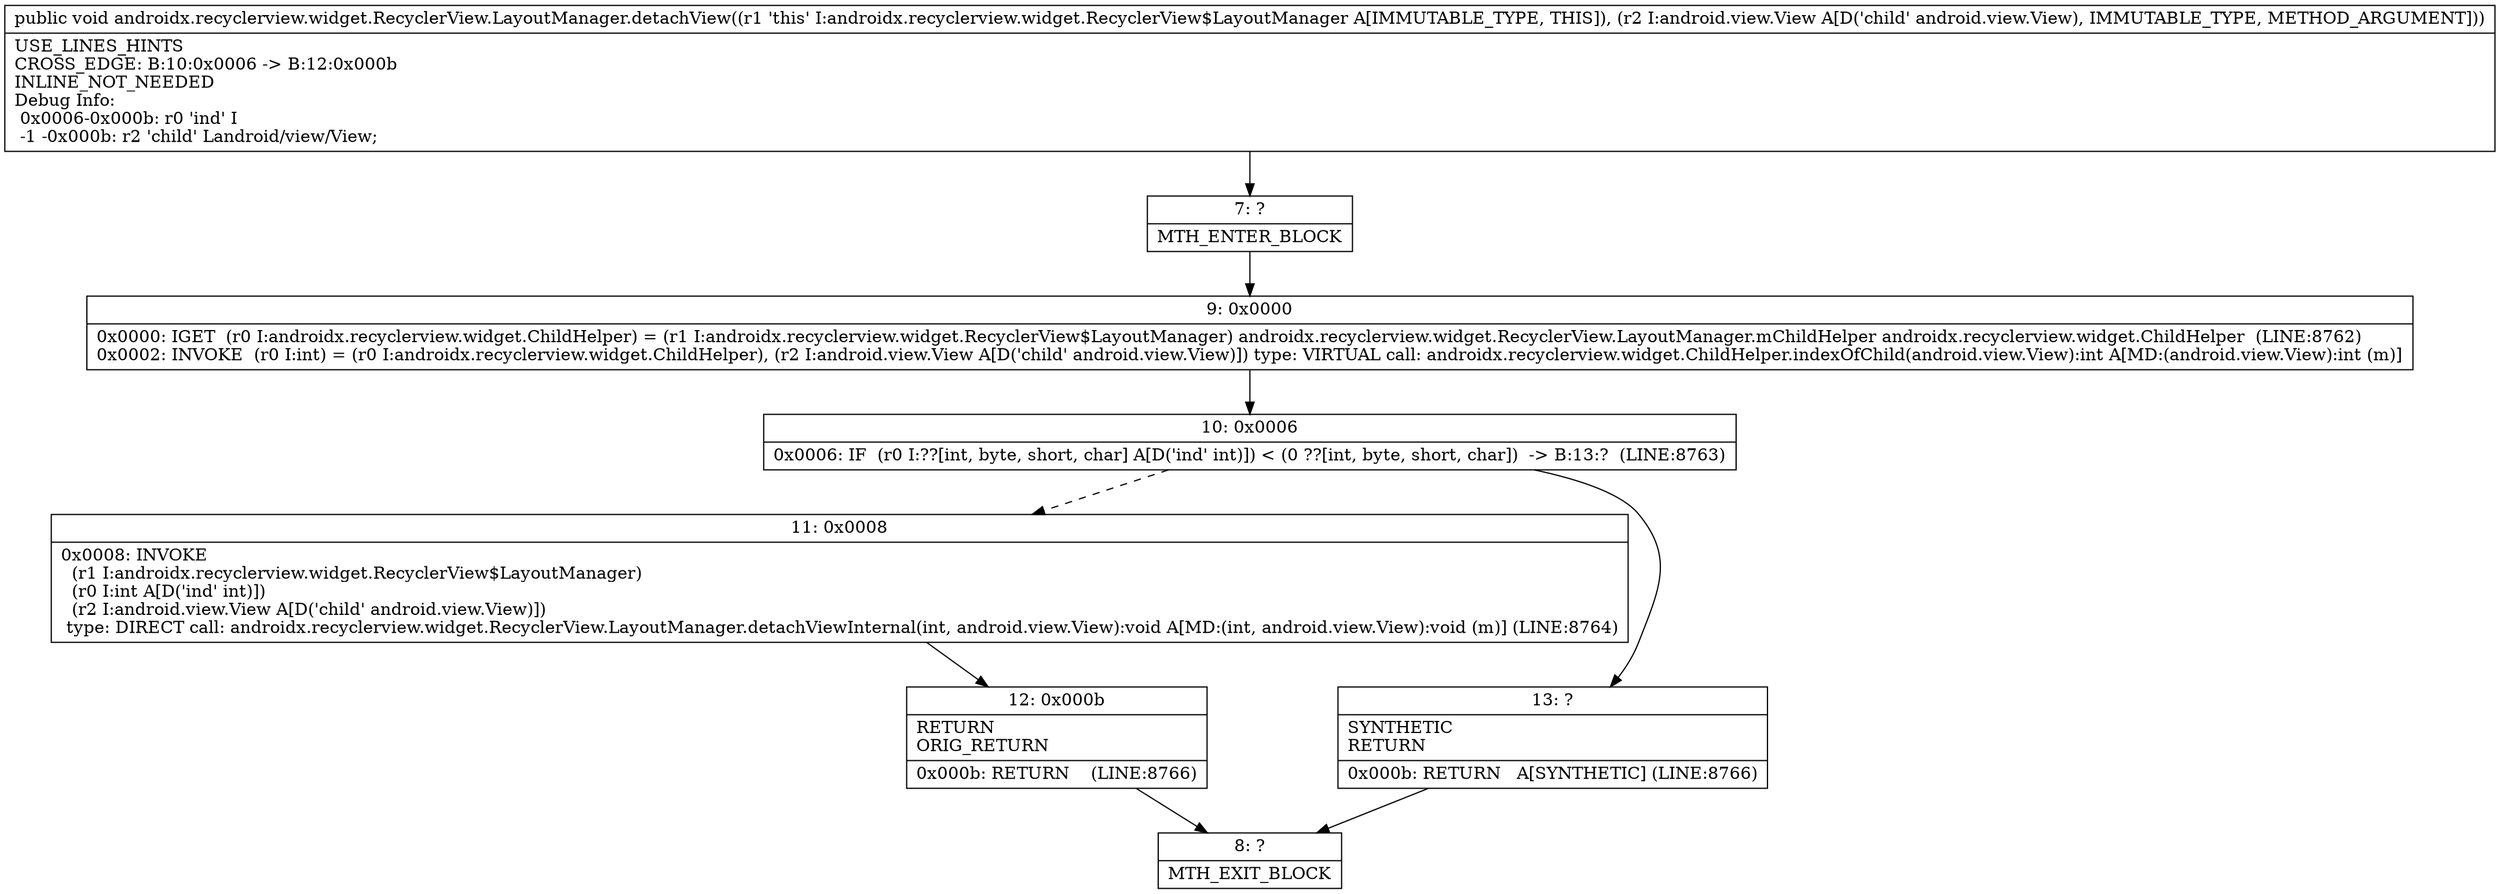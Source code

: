 digraph "CFG forandroidx.recyclerview.widget.RecyclerView.LayoutManager.detachView(Landroid\/view\/View;)V" {
Node_7 [shape=record,label="{7\:\ ?|MTH_ENTER_BLOCK\l}"];
Node_9 [shape=record,label="{9\:\ 0x0000|0x0000: IGET  (r0 I:androidx.recyclerview.widget.ChildHelper) = (r1 I:androidx.recyclerview.widget.RecyclerView$LayoutManager) androidx.recyclerview.widget.RecyclerView.LayoutManager.mChildHelper androidx.recyclerview.widget.ChildHelper  (LINE:8762)\l0x0002: INVOKE  (r0 I:int) = (r0 I:androidx.recyclerview.widget.ChildHelper), (r2 I:android.view.View A[D('child' android.view.View)]) type: VIRTUAL call: androidx.recyclerview.widget.ChildHelper.indexOfChild(android.view.View):int A[MD:(android.view.View):int (m)]\l}"];
Node_10 [shape=record,label="{10\:\ 0x0006|0x0006: IF  (r0 I:??[int, byte, short, char] A[D('ind' int)]) \< (0 ??[int, byte, short, char])  \-\> B:13:?  (LINE:8763)\l}"];
Node_11 [shape=record,label="{11\:\ 0x0008|0x0008: INVOKE  \l  (r1 I:androidx.recyclerview.widget.RecyclerView$LayoutManager)\l  (r0 I:int A[D('ind' int)])\l  (r2 I:android.view.View A[D('child' android.view.View)])\l type: DIRECT call: androidx.recyclerview.widget.RecyclerView.LayoutManager.detachViewInternal(int, android.view.View):void A[MD:(int, android.view.View):void (m)] (LINE:8764)\l}"];
Node_12 [shape=record,label="{12\:\ 0x000b|RETURN\lORIG_RETURN\l|0x000b: RETURN    (LINE:8766)\l}"];
Node_8 [shape=record,label="{8\:\ ?|MTH_EXIT_BLOCK\l}"];
Node_13 [shape=record,label="{13\:\ ?|SYNTHETIC\lRETURN\l|0x000b: RETURN   A[SYNTHETIC] (LINE:8766)\l}"];
MethodNode[shape=record,label="{public void androidx.recyclerview.widget.RecyclerView.LayoutManager.detachView((r1 'this' I:androidx.recyclerview.widget.RecyclerView$LayoutManager A[IMMUTABLE_TYPE, THIS]), (r2 I:android.view.View A[D('child' android.view.View), IMMUTABLE_TYPE, METHOD_ARGUMENT]))  | USE_LINES_HINTS\lCROSS_EDGE: B:10:0x0006 \-\> B:12:0x000b\lINLINE_NOT_NEEDED\lDebug Info:\l  0x0006\-0x000b: r0 'ind' I\l  \-1 \-0x000b: r2 'child' Landroid\/view\/View;\l}"];
MethodNode -> Node_7;Node_7 -> Node_9;
Node_9 -> Node_10;
Node_10 -> Node_11[style=dashed];
Node_10 -> Node_13;
Node_11 -> Node_12;
Node_12 -> Node_8;
Node_13 -> Node_8;
}

